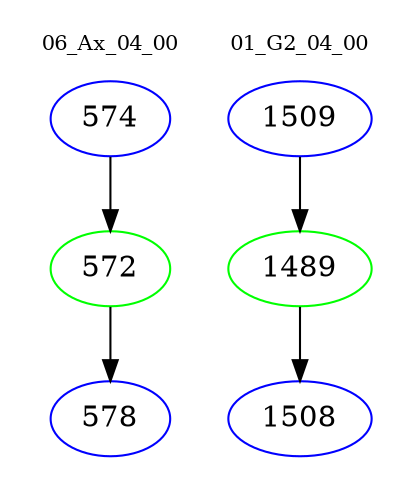 digraph{
subgraph cluster_0 {
color = white
label = "06_Ax_04_00";
fontsize=10;
T0_574 [label="574", color="blue"]
T0_574 -> T0_572 [color="black"]
T0_572 [label="572", color="green"]
T0_572 -> T0_578 [color="black"]
T0_578 [label="578", color="blue"]
}
subgraph cluster_1 {
color = white
label = "01_G2_04_00";
fontsize=10;
T1_1509 [label="1509", color="blue"]
T1_1509 -> T1_1489 [color="black"]
T1_1489 [label="1489", color="green"]
T1_1489 -> T1_1508 [color="black"]
T1_1508 [label="1508", color="blue"]
}
}
